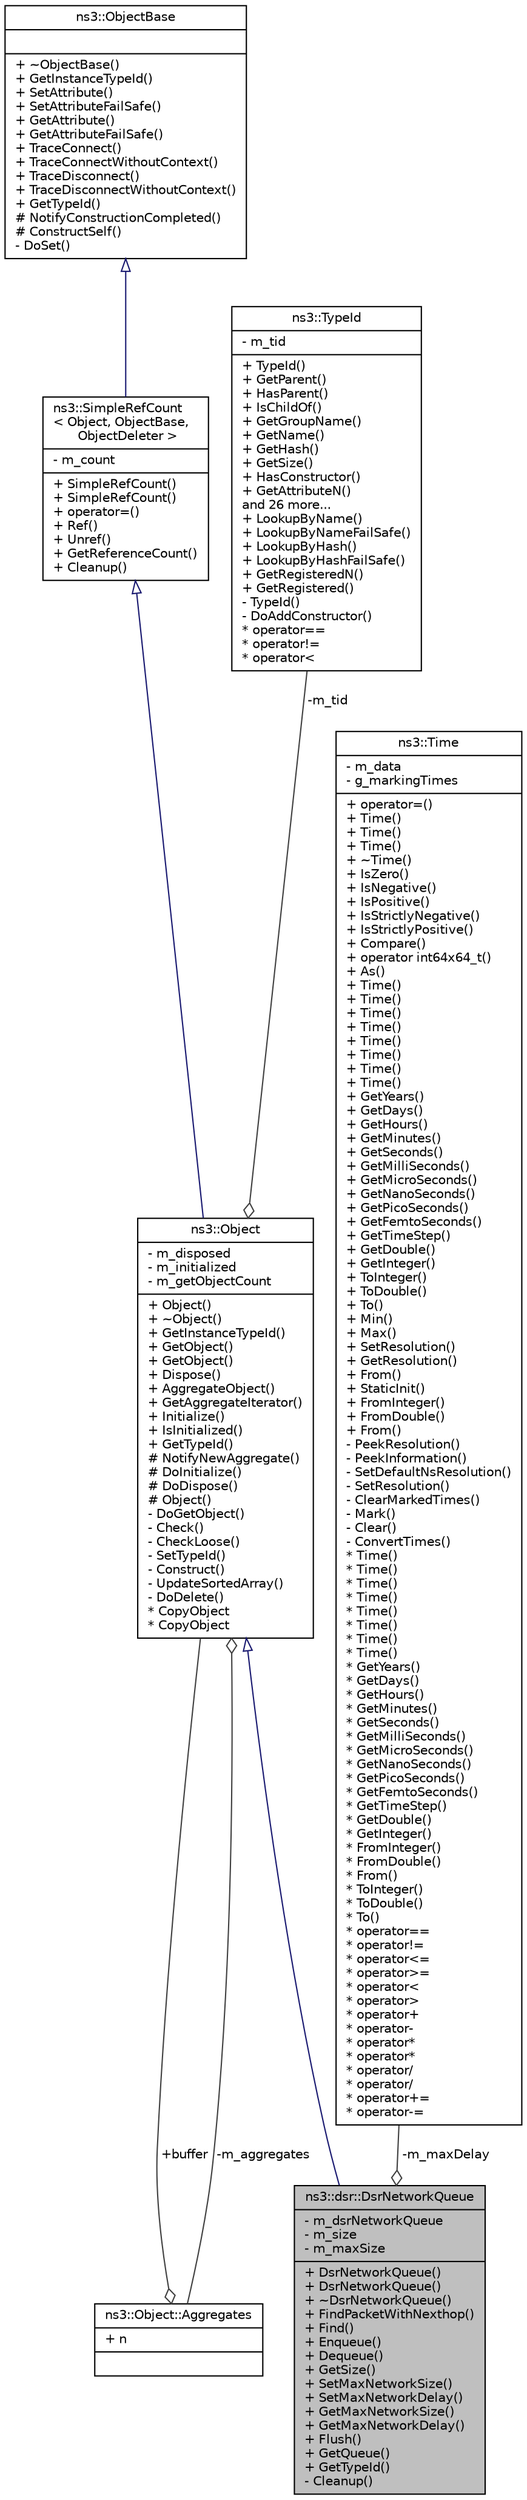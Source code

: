 digraph "ns3::dsr::DsrNetworkQueue"
{
  edge [fontname="Helvetica",fontsize="10",labelfontname="Helvetica",labelfontsize="10"];
  node [fontname="Helvetica",fontsize="10",shape=record];
  Node1 [label="{ns3::dsr::DsrNetworkQueue\n|- m_dsrNetworkQueue\l- m_size\l- m_maxSize\l|+ DsrNetworkQueue()\l+ DsrNetworkQueue()\l+ ~DsrNetworkQueue()\l+ FindPacketWithNexthop()\l+ Find()\l+ Enqueue()\l+ Dequeue()\l+ GetSize()\l+ SetMaxNetworkSize()\l+ SetMaxNetworkDelay()\l+ GetMaxNetworkSize()\l+ GetMaxNetworkDelay()\l+ Flush()\l+ GetQueue()\l+ GetTypeId()\l- Cleanup()\l}",height=0.2,width=0.4,color="black", fillcolor="grey75", style="filled", fontcolor="black"];
  Node2 -> Node1 [dir="back",color="midnightblue",fontsize="10",style="solid",arrowtail="onormal"];
  Node2 [label="{ns3::Object\n|- m_disposed\l- m_initialized\l- m_getObjectCount\l|+ Object()\l+ ~Object()\l+ GetInstanceTypeId()\l+ GetObject()\l+ GetObject()\l+ Dispose()\l+ AggregateObject()\l+ GetAggregateIterator()\l+ Initialize()\l+ IsInitialized()\l+ GetTypeId()\l# NotifyNewAggregate()\l# DoInitialize()\l# DoDispose()\l# Object()\l- DoGetObject()\l- Check()\l- CheckLoose()\l- SetTypeId()\l- Construct()\l- UpdateSortedArray()\l- DoDelete()\l* CopyObject\l* CopyObject\l}",height=0.2,width=0.4,color="black", fillcolor="white", style="filled",URL="$d9/d77/classns3_1_1Object.html",tooltip="A base class which provides memory management and object aggregation. "];
  Node3 -> Node2 [dir="back",color="midnightblue",fontsize="10",style="solid",arrowtail="onormal"];
  Node3 [label="{ns3::SimpleRefCount\l\< Object, ObjectBase,\l ObjectDeleter \>\n|- m_count\l|+ SimpleRefCount()\l+ SimpleRefCount()\l+ operator=()\l+ Ref()\l+ Unref()\l+ GetReferenceCount()\l+ Cleanup()\l}",height=0.2,width=0.4,color="black", fillcolor="white", style="filled",URL="$da/da1/classns3_1_1SimpleRefCount.html"];
  Node4 -> Node3 [dir="back",color="midnightblue",fontsize="10",style="solid",arrowtail="onormal"];
  Node4 [label="{ns3::ObjectBase\n||+ ~ObjectBase()\l+ GetInstanceTypeId()\l+ SetAttribute()\l+ SetAttributeFailSafe()\l+ GetAttribute()\l+ GetAttributeFailSafe()\l+ TraceConnect()\l+ TraceConnectWithoutContext()\l+ TraceDisconnect()\l+ TraceDisconnectWithoutContext()\l+ GetTypeId()\l# NotifyConstructionCompleted()\l# ConstructSelf()\l- DoSet()\l}",height=0.2,width=0.4,color="black", fillcolor="white", style="filled",URL="$d2/dac/classns3_1_1ObjectBase.html",tooltip="Anchor the ns-3 type and attribute system. "];
  Node5 -> Node2 [color="grey25",fontsize="10",style="solid",label=" -m_tid" ,arrowhead="odiamond"];
  Node5 [label="{ns3::TypeId\n|- m_tid\l|+ TypeId()\l+ GetParent()\l+ HasParent()\l+ IsChildOf()\l+ GetGroupName()\l+ GetName()\l+ GetHash()\l+ GetSize()\l+ HasConstructor()\l+ GetAttributeN()\land 26 more...\l+ LookupByName()\l+ LookupByNameFailSafe()\l+ LookupByHash()\l+ LookupByHashFailSafe()\l+ GetRegisteredN()\l+ GetRegistered()\l- TypeId()\l- DoAddConstructor()\l* operator==\l* operator!=\l* operator\<\l}",height=0.2,width=0.4,color="black", fillcolor="white", style="filled",URL="$d6/d11/classns3_1_1TypeId.html",tooltip="a unique identifier for an interface. "];
  Node6 -> Node2 [color="grey25",fontsize="10",style="solid",label=" -m_aggregates" ,arrowhead="odiamond"];
  Node6 [label="{ns3::Object::Aggregates\n|+ n\l|}",height=0.2,width=0.4,color="black", fillcolor="white", style="filled",URL="$d5/de9/structns3_1_1Object_1_1Aggregates.html"];
  Node2 -> Node6 [color="grey25",fontsize="10",style="solid",label=" +buffer" ,arrowhead="odiamond"];
  Node7 -> Node1 [color="grey25",fontsize="10",style="solid",label=" -m_maxDelay" ,arrowhead="odiamond"];
  Node7 [label="{ns3::Time\n|- m_data\l- g_markingTimes\l|+ operator=()\l+ Time()\l+ Time()\l+ Time()\l+ ~Time()\l+ IsZero()\l+ IsNegative()\l+ IsPositive()\l+ IsStrictlyNegative()\l+ IsStrictlyPositive()\l+ Compare()\l+ operator int64x64_t()\l+ As()\l+ Time()\l+ Time()\l+ Time()\l+ Time()\l+ Time()\l+ Time()\l+ Time()\l+ Time()\l+ GetYears()\l+ GetDays()\l+ GetHours()\l+ GetMinutes()\l+ GetSeconds()\l+ GetMilliSeconds()\l+ GetMicroSeconds()\l+ GetNanoSeconds()\l+ GetPicoSeconds()\l+ GetFemtoSeconds()\l+ GetTimeStep()\l+ GetDouble()\l+ GetInteger()\l+ ToInteger()\l+ ToDouble()\l+ To()\l+ Min()\l+ Max()\l+ SetResolution()\l+ GetResolution()\l+ From()\l+ StaticInit()\l+ FromInteger()\l+ FromDouble()\l+ From()\l- PeekResolution()\l- PeekInformation()\l- SetDefaultNsResolution()\l- SetResolution()\l- ClearMarkedTimes()\l- Mark()\l- Clear()\l- ConvertTimes()\l* Time()\l* Time()\l* Time()\l* Time()\l* Time()\l* Time()\l* Time()\l* Time()\l* GetYears()\l* GetDays()\l* GetHours()\l* GetMinutes()\l* GetSeconds()\l* GetMilliSeconds()\l* GetMicroSeconds()\l* GetNanoSeconds()\l* GetPicoSeconds()\l* GetFemtoSeconds()\l* GetTimeStep()\l* GetDouble()\l* GetInteger()\l* FromInteger()\l* FromDouble()\l* From()\l* ToInteger()\l* ToDouble()\l* To()\l* operator==\l* operator!=\l* operator\<=\l* operator\>=\l* operator\<\l* operator\>\l* operator+\l* operator-\l* operator*\l* operator*\l* operator/\l* operator/\l* operator+=\l* operator-=\l}",height=0.2,width=0.4,color="black", fillcolor="white", style="filled",URL="$dc/d04/classns3_1_1Time.html",tooltip="Simulation virtual time values and global simulation resolution. "];
}

